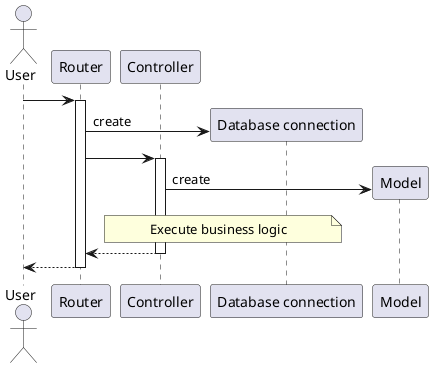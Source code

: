 @startuml Generic flow for all routes

actor User
participant Router
participant Controller
participant "Database connection" as db
participant Model

User -> Router ++
Router -> db ** : create
Router -> Controller ++
Controller -> Model ** : create
note over Controller, db
    Execute business logic
end note
return
return

@enduml
